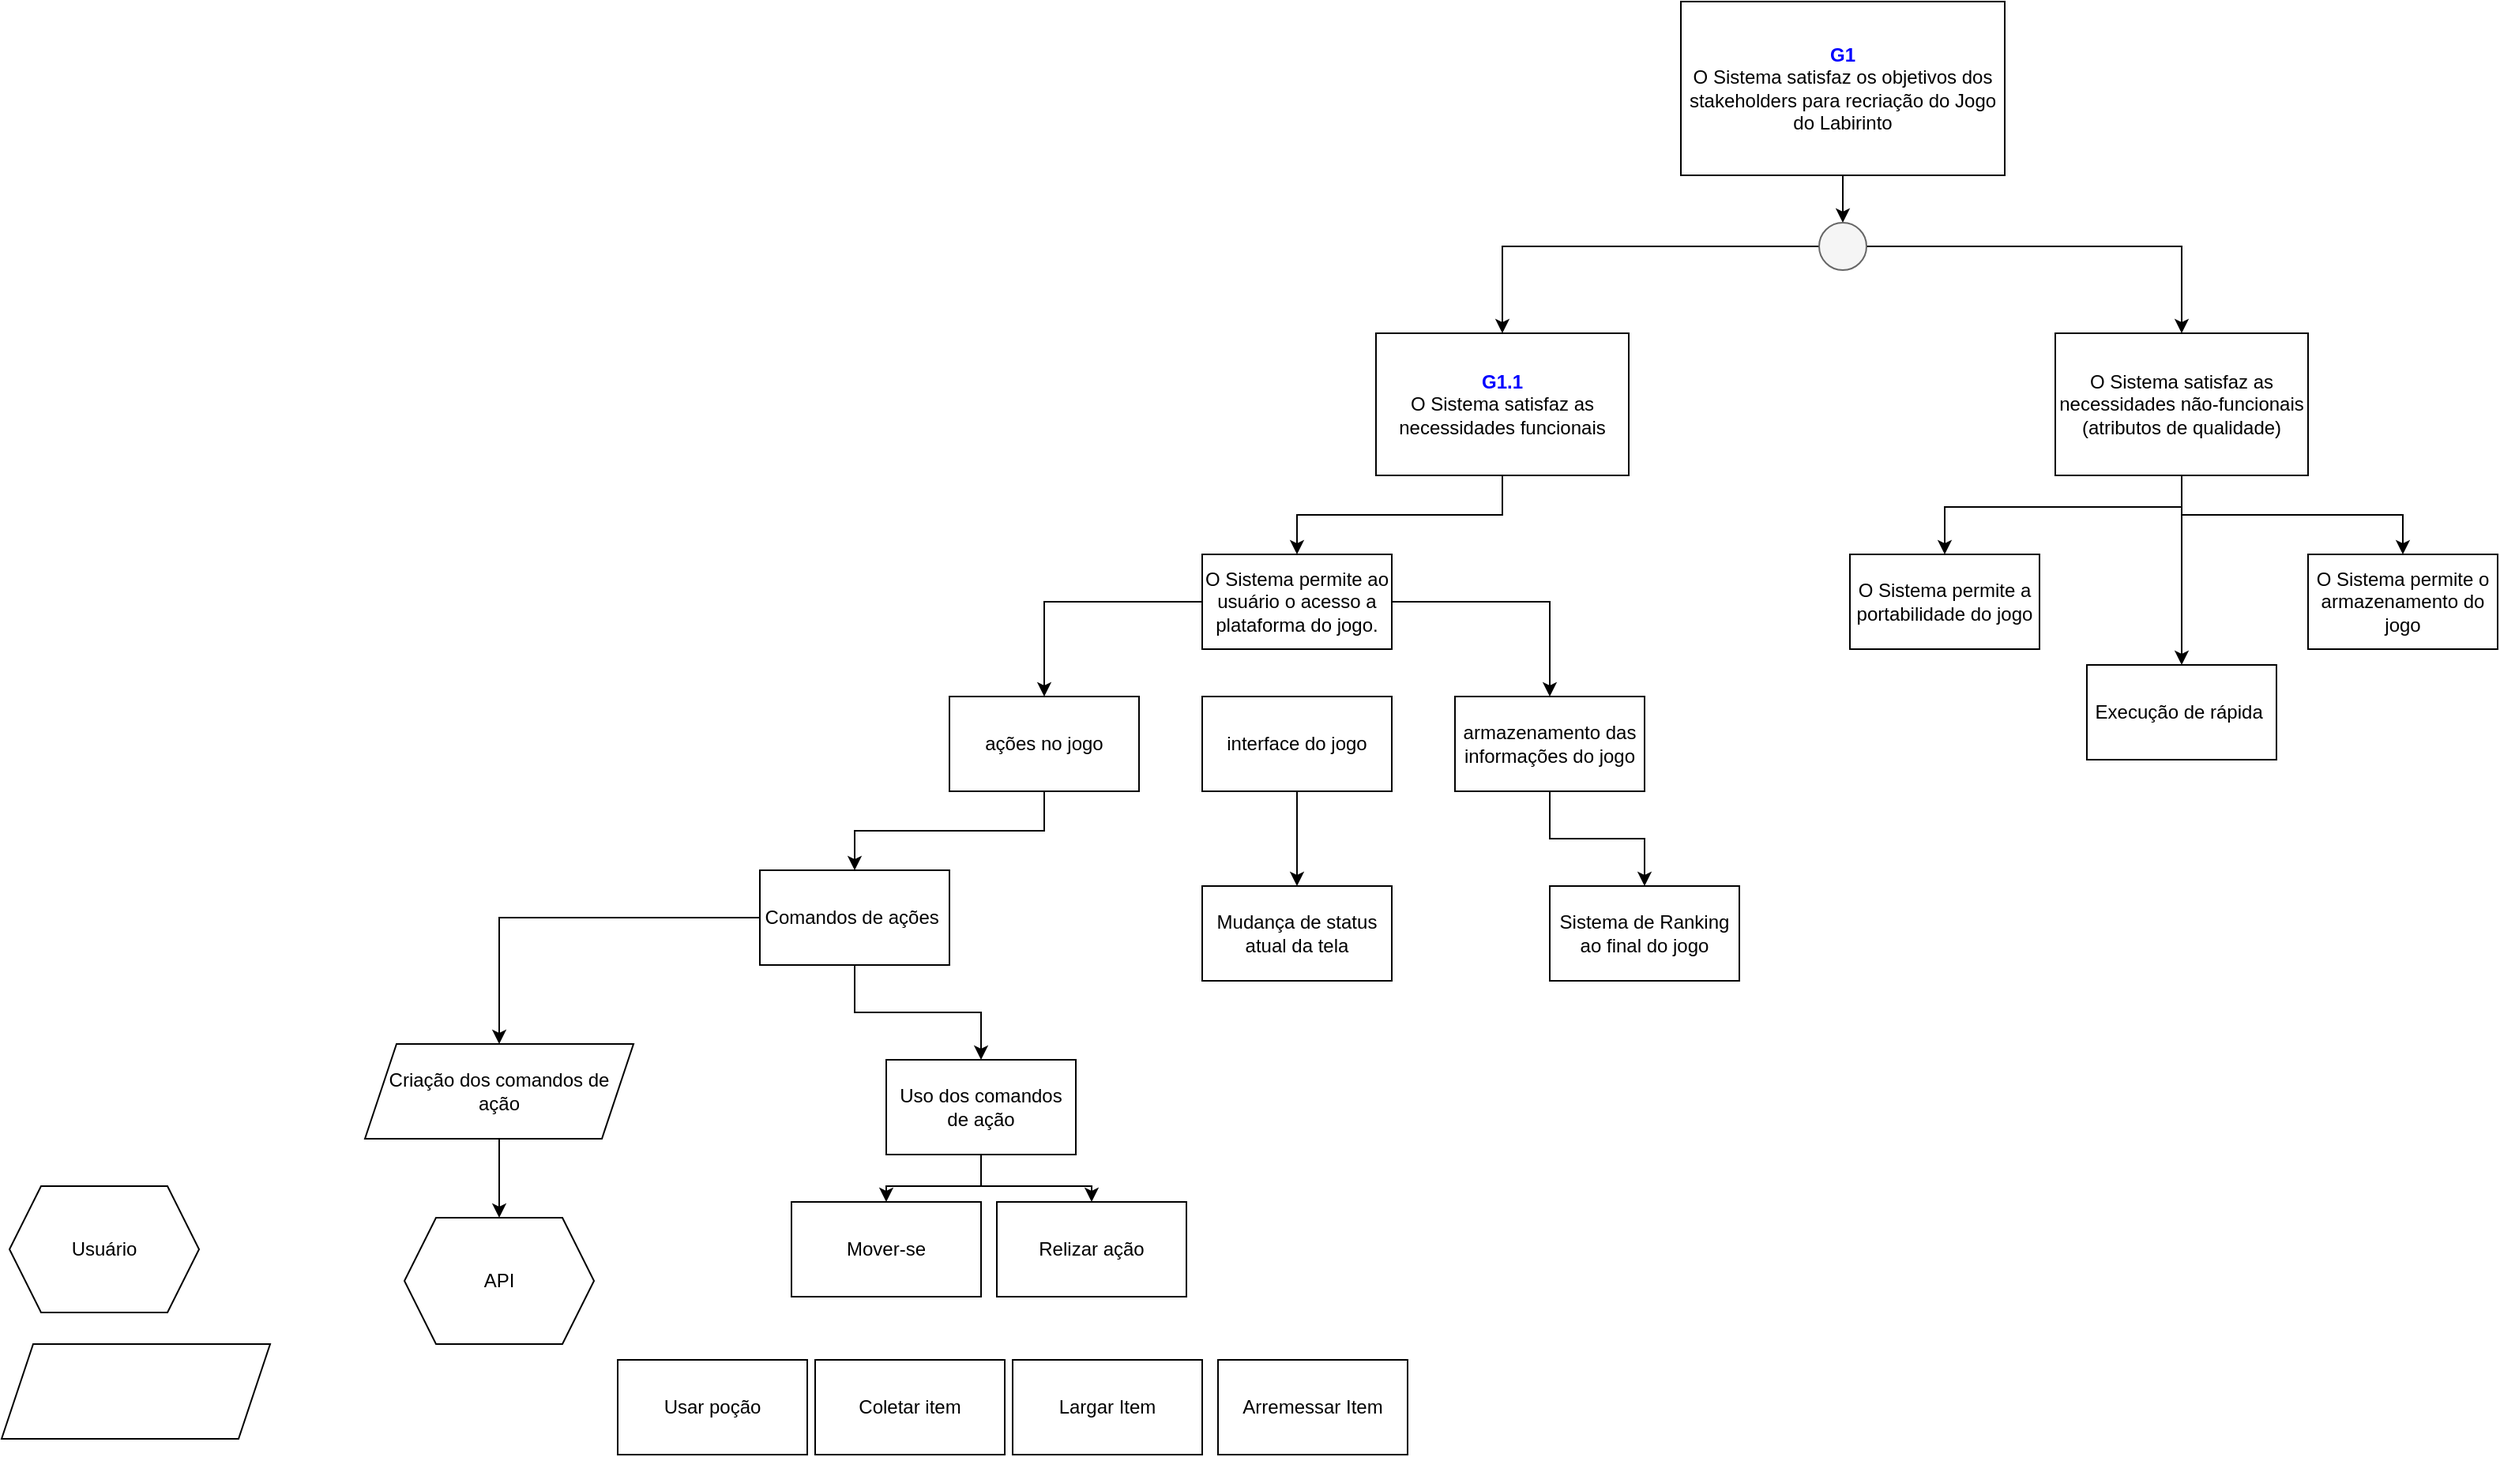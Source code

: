<mxfile version="16.6.4" type="github">
  <diagram id="CcLu8pJx7sYRD5yKEzLu" name="Page-1">
    <mxGraphModel dx="2231" dy="764" grid="1" gridSize="10" guides="1" tooltips="1" connect="1" arrows="1" fold="1" page="1" pageScale="1" pageWidth="850" pageHeight="1100" math="0" shadow="0">
      <root>
        <mxCell id="0" />
        <mxCell id="1" parent="0" />
        <mxCell id="hRmUiVgqd-fP8M-4zKgl-9" value="" style="edgeStyle=orthogonalEdgeStyle;rounded=0;orthogonalLoop=1;jettySize=auto;html=1;" parent="1" source="hRmUiVgqd-fP8M-4zKgl-2" target="hRmUiVgqd-fP8M-4zKgl-7" edge="1">
          <mxGeometry relative="1" as="geometry" />
        </mxCell>
        <mxCell id="hRmUiVgqd-fP8M-4zKgl-2" value="&lt;font color=&quot;#0000ff&quot;&gt;&lt;b&gt;G1&lt;/b&gt;&lt;/font&gt;&lt;br&gt;O Sistema satisfaz os objetivos dos stakeholders para recriação do Jogo do Labirinto" style="rounded=0;whiteSpace=wrap;html=1;" parent="1" vertex="1">
          <mxGeometry x="323" y="10" width="205" height="110" as="geometry" />
        </mxCell>
        <mxCell id="hRmUiVgqd-fP8M-4zKgl-13" style="edgeStyle=orthogonalEdgeStyle;rounded=0;orthogonalLoop=1;jettySize=auto;html=1;" parent="1" source="hRmUiVgqd-fP8M-4zKgl-3" target="hRmUiVgqd-fP8M-4zKgl-12" edge="1">
          <mxGeometry relative="1" as="geometry" />
        </mxCell>
        <mxCell id="hRmUiVgqd-fP8M-4zKgl-3" value="&lt;b&gt;&lt;font color=&quot;#0000ff&quot;&gt;G1.1&lt;/font&gt;&lt;/b&gt;&lt;br&gt;O Sistema satisfaz as necessidades funcionais" style="rounded=0;whiteSpace=wrap;html=1;" parent="1" vertex="1">
          <mxGeometry x="130" y="220" width="160" height="90" as="geometry" />
        </mxCell>
        <mxCell id="hRmUiVgqd-fP8M-4zKgl-16" style="edgeStyle=orthogonalEdgeStyle;rounded=0;orthogonalLoop=1;jettySize=auto;html=1;" parent="1" source="hRmUiVgqd-fP8M-4zKgl-5" target="hRmUiVgqd-fP8M-4zKgl-15" edge="1">
          <mxGeometry relative="1" as="geometry" />
        </mxCell>
        <mxCell id="hRmUiVgqd-fP8M-4zKgl-17" style="edgeStyle=orthogonalEdgeStyle;rounded=0;orthogonalLoop=1;jettySize=auto;html=1;entryX=0.5;entryY=0;entryDx=0;entryDy=0;" parent="1" source="hRmUiVgqd-fP8M-4zKgl-5" target="hRmUiVgqd-fP8M-4zKgl-14" edge="1">
          <mxGeometry relative="1" as="geometry">
            <mxPoint x="580" y="340" as="targetPoint" />
            <Array as="points">
              <mxPoint x="640" y="330" />
              <mxPoint x="490" y="330" />
            </Array>
          </mxGeometry>
        </mxCell>
        <mxCell id="hRmUiVgqd-fP8M-4zKgl-25" style="edgeStyle=orthogonalEdgeStyle;rounded=0;orthogonalLoop=1;jettySize=auto;html=1;fontColor=#0000FF;" parent="1" source="hRmUiVgqd-fP8M-4zKgl-5" target="hRmUiVgqd-fP8M-4zKgl-21" edge="1">
          <mxGeometry relative="1" as="geometry" />
        </mxCell>
        <mxCell id="hRmUiVgqd-fP8M-4zKgl-5" value="O Sistema satisfaz as necessidades não-funcionais (atributos de qualidade)" style="rounded=0;whiteSpace=wrap;html=1;" parent="1" vertex="1">
          <mxGeometry x="560" y="220" width="160" height="90" as="geometry" />
        </mxCell>
        <mxCell id="hRmUiVgqd-fP8M-4zKgl-10" style="edgeStyle=orthogonalEdgeStyle;rounded=0;orthogonalLoop=1;jettySize=auto;html=1;entryX=0.5;entryY=0;entryDx=0;entryDy=0;" parent="1" source="hRmUiVgqd-fP8M-4zKgl-7" target="hRmUiVgqd-fP8M-4zKgl-3" edge="1">
          <mxGeometry relative="1" as="geometry" />
        </mxCell>
        <mxCell id="hRmUiVgqd-fP8M-4zKgl-11" style="edgeStyle=orthogonalEdgeStyle;rounded=0;orthogonalLoop=1;jettySize=auto;html=1;entryX=0.5;entryY=0;entryDx=0;entryDy=0;" parent="1" source="hRmUiVgqd-fP8M-4zKgl-7" target="hRmUiVgqd-fP8M-4zKgl-5" edge="1">
          <mxGeometry relative="1" as="geometry" />
        </mxCell>
        <mxCell id="hRmUiVgqd-fP8M-4zKgl-7" value="" style="ellipse;whiteSpace=wrap;html=1;aspect=fixed;fillColor=#f5f5f5;fontColor=#333333;strokeColor=#666666;" parent="1" vertex="1">
          <mxGeometry x="410.5" y="150" width="30" height="30" as="geometry" />
        </mxCell>
        <mxCell id="hRmUiVgqd-fP8M-4zKgl-23" style="edgeStyle=orthogonalEdgeStyle;rounded=0;orthogonalLoop=1;jettySize=auto;html=1;fontColor=#0000FF;" parent="1" source="hRmUiVgqd-fP8M-4zKgl-12" target="hRmUiVgqd-fP8M-4zKgl-22" edge="1">
          <mxGeometry relative="1" as="geometry" />
        </mxCell>
        <mxCell id="hRmUiVgqd-fP8M-4zKgl-28" style="edgeStyle=orthogonalEdgeStyle;rounded=0;orthogonalLoop=1;jettySize=auto;html=1;fontColor=#000000;" parent="1" source="hRmUiVgqd-fP8M-4zKgl-12" target="hRmUiVgqd-fP8M-4zKgl-27" edge="1">
          <mxGeometry relative="1" as="geometry" />
        </mxCell>
        <mxCell id="hRmUiVgqd-fP8M-4zKgl-12" value="O Sistema permite ao usuário o acesso a plataforma do jogo." style="rounded=0;whiteSpace=wrap;html=1;" parent="1" vertex="1">
          <mxGeometry x="20" y="360" width="120" height="60" as="geometry" />
        </mxCell>
        <mxCell id="hRmUiVgqd-fP8M-4zKgl-14" value="O Sistema permite a portabilidade do jogo" style="rounded=0;whiteSpace=wrap;html=1;" parent="1" vertex="1">
          <mxGeometry x="430" y="360" width="120" height="60" as="geometry" />
        </mxCell>
        <mxCell id="hRmUiVgqd-fP8M-4zKgl-15" value="O Sistema permite o armazenamento do jogo" style="rounded=0;whiteSpace=wrap;html=1;" parent="1" vertex="1">
          <mxGeometry x="720" y="360" width="120" height="60" as="geometry" />
        </mxCell>
        <mxCell id="hRmUiVgqd-fP8M-4zKgl-34" style="edgeStyle=orthogonalEdgeStyle;rounded=0;orthogonalLoop=1;jettySize=auto;html=1;fontColor=#000000;" parent="1" source="hRmUiVgqd-fP8M-4zKgl-19" target="hRmUiVgqd-fP8M-4zKgl-30" edge="1">
          <mxGeometry relative="1" as="geometry" />
        </mxCell>
        <mxCell id="gk21CeRTLY4jMx4OXJq9-3" style="edgeStyle=orthogonalEdgeStyle;rounded=0;orthogonalLoop=1;jettySize=auto;html=1;entryX=0.5;entryY=0;entryDx=0;entryDy=0;" edge="1" parent="1" source="hRmUiVgqd-fP8M-4zKgl-19" target="gk21CeRTLY4jMx4OXJq9-2">
          <mxGeometry relative="1" as="geometry" />
        </mxCell>
        <mxCell id="hRmUiVgqd-fP8M-4zKgl-19" value="Comandos de ações&amp;nbsp;" style="rounded=0;whiteSpace=wrap;html=1;" parent="1" vertex="1">
          <mxGeometry x="-260" y="560" width="120" height="60" as="geometry" />
        </mxCell>
        <mxCell id="hRmUiVgqd-fP8M-4zKgl-20" value="Sistema de Ranking ao final do jogo" style="rounded=0;whiteSpace=wrap;html=1;" parent="1" vertex="1">
          <mxGeometry x="240" y="570" width="120" height="60" as="geometry" />
        </mxCell>
        <mxCell id="hRmUiVgqd-fP8M-4zKgl-21" value="Execução de rápida&amp;nbsp;" style="rounded=0;whiteSpace=wrap;html=1;" parent="1" vertex="1">
          <mxGeometry x="580" y="430" width="120" height="60" as="geometry" />
        </mxCell>
        <mxCell id="hRmUiVgqd-fP8M-4zKgl-24" style="edgeStyle=orthogonalEdgeStyle;rounded=0;orthogonalLoop=1;jettySize=auto;html=1;fontColor=#0000FF;" parent="1" source="hRmUiVgqd-fP8M-4zKgl-22" target="hRmUiVgqd-fP8M-4zKgl-19" edge="1">
          <mxGeometry relative="1" as="geometry" />
        </mxCell>
        <mxCell id="hRmUiVgqd-fP8M-4zKgl-22" value="ações no jogo" style="rounded=0;whiteSpace=wrap;html=1;" parent="1" vertex="1">
          <mxGeometry x="-140" y="450" width="120" height="60" as="geometry" />
        </mxCell>
        <mxCell id="hRmUiVgqd-fP8M-4zKgl-40" style="edgeStyle=orthogonalEdgeStyle;rounded=0;orthogonalLoop=1;jettySize=auto;html=1;fontColor=#000000;" parent="1" source="hRmUiVgqd-fP8M-4zKgl-26" target="hRmUiVgqd-fP8M-4zKgl-39" edge="1">
          <mxGeometry relative="1" as="geometry" />
        </mxCell>
        <mxCell id="hRmUiVgqd-fP8M-4zKgl-26" value="&lt;font color=&quot;#000000&quot;&gt;interface do jogo&lt;/font&gt;" style="rounded=0;whiteSpace=wrap;html=1;fontColor=#0000FF;" parent="1" vertex="1">
          <mxGeometry x="20" y="450" width="120" height="60" as="geometry" />
        </mxCell>
        <mxCell id="hRmUiVgqd-fP8M-4zKgl-29" style="edgeStyle=orthogonalEdgeStyle;rounded=0;orthogonalLoop=1;jettySize=auto;html=1;fontColor=#000000;" parent="1" source="hRmUiVgqd-fP8M-4zKgl-27" target="hRmUiVgqd-fP8M-4zKgl-20" edge="1">
          <mxGeometry relative="1" as="geometry" />
        </mxCell>
        <mxCell id="hRmUiVgqd-fP8M-4zKgl-27" value="&lt;font color=&quot;#000000&quot;&gt;armazenamento das informações do jogo&lt;/font&gt;" style="rounded=0;whiteSpace=wrap;html=1;fontColor=#0000FF;" parent="1" vertex="1">
          <mxGeometry x="180" y="450" width="120" height="60" as="geometry" />
        </mxCell>
        <mxCell id="hRmUiVgqd-fP8M-4zKgl-37" style="edgeStyle=orthogonalEdgeStyle;rounded=0;orthogonalLoop=1;jettySize=auto;html=1;fontColor=#000000;" parent="1" source="hRmUiVgqd-fP8M-4zKgl-30" target="hRmUiVgqd-fP8M-4zKgl-36" edge="1">
          <mxGeometry relative="1" as="geometry" />
        </mxCell>
        <mxCell id="hRmUiVgqd-fP8M-4zKgl-30" value="&lt;font color=&quot;#000000&quot;&gt;Criação dos comandos de ação&lt;/font&gt;" style="shape=parallelogram;perimeter=parallelogramPerimeter;whiteSpace=wrap;html=1;fixedSize=1;fontColor=#0000FF;" parent="1" vertex="1">
          <mxGeometry x="-510" y="670" width="170" height="60" as="geometry" />
        </mxCell>
        <mxCell id="hRmUiVgqd-fP8M-4zKgl-31" value="" style="shape=parallelogram;perimeter=parallelogramPerimeter;whiteSpace=wrap;html=1;fixedSize=1;fontColor=#0000FF;" parent="1" vertex="1">
          <mxGeometry x="-740" y="860" width="170" height="60" as="geometry" />
        </mxCell>
        <mxCell id="hRmUiVgqd-fP8M-4zKgl-35" value="Usuário" style="shape=hexagon;perimeter=hexagonPerimeter2;whiteSpace=wrap;html=1;fixedSize=1;fontColor=#000000;" parent="1" vertex="1">
          <mxGeometry x="-735" y="760" width="120" height="80" as="geometry" />
        </mxCell>
        <mxCell id="hRmUiVgqd-fP8M-4zKgl-36" value="API" style="shape=hexagon;perimeter=hexagonPerimeter2;whiteSpace=wrap;html=1;fixedSize=1;fontColor=#000000;" parent="1" vertex="1">
          <mxGeometry x="-485" y="780" width="120" height="80" as="geometry" />
        </mxCell>
        <mxCell id="hRmUiVgqd-fP8M-4zKgl-39" value="Mudança de status atual da tela" style="rounded=0;whiteSpace=wrap;html=1;" parent="1" vertex="1">
          <mxGeometry x="20" y="570" width="120" height="60" as="geometry" />
        </mxCell>
        <mxCell id="gk21CeRTLY4jMx4OXJq9-10" style="edgeStyle=orthogonalEdgeStyle;rounded=0;orthogonalLoop=1;jettySize=auto;html=1;entryX=0.5;entryY=0;entryDx=0;entryDy=0;" edge="1" parent="1" source="gk21CeRTLY4jMx4OXJq9-2" target="gk21CeRTLY4jMx4OXJq9-4">
          <mxGeometry relative="1" as="geometry" />
        </mxCell>
        <mxCell id="gk21CeRTLY4jMx4OXJq9-11" style="edgeStyle=orthogonalEdgeStyle;rounded=0;orthogonalLoop=1;jettySize=auto;html=1;exitX=0.5;exitY=1;exitDx=0;exitDy=0;entryX=0.5;entryY=0;entryDx=0;entryDy=0;" edge="1" parent="1" source="gk21CeRTLY4jMx4OXJq9-2" target="gk21CeRTLY4jMx4OXJq9-5">
          <mxGeometry relative="1" as="geometry" />
        </mxCell>
        <mxCell id="gk21CeRTLY4jMx4OXJq9-2" value="Uso dos comandos de ação" style="rounded=0;whiteSpace=wrap;html=1;" vertex="1" parent="1">
          <mxGeometry x="-180" y="680" width="120" height="60" as="geometry" />
        </mxCell>
        <mxCell id="gk21CeRTLY4jMx4OXJq9-4" value="Mover-se" style="rounded=0;whiteSpace=wrap;html=1;" vertex="1" parent="1">
          <mxGeometry x="-240" y="770" width="120" height="60" as="geometry" />
        </mxCell>
        <mxCell id="gk21CeRTLY4jMx4OXJq9-5" value="Relizar ação" style="rounded=0;whiteSpace=wrap;html=1;" vertex="1" parent="1">
          <mxGeometry x="-110" y="770" width="120" height="60" as="geometry" />
        </mxCell>
        <mxCell id="gk21CeRTLY4jMx4OXJq9-6" value="Usar poção" style="rounded=0;whiteSpace=wrap;html=1;" vertex="1" parent="1">
          <mxGeometry x="-350" y="870" width="120" height="60" as="geometry" />
        </mxCell>
        <mxCell id="gk21CeRTLY4jMx4OXJq9-7" value="Coletar item" style="rounded=0;whiteSpace=wrap;html=1;" vertex="1" parent="1">
          <mxGeometry x="-225" y="870" width="120" height="60" as="geometry" />
        </mxCell>
        <mxCell id="gk21CeRTLY4jMx4OXJq9-8" value="Largar Item" style="rounded=0;whiteSpace=wrap;html=1;" vertex="1" parent="1">
          <mxGeometry x="-100" y="870" width="120" height="60" as="geometry" />
        </mxCell>
        <mxCell id="gk21CeRTLY4jMx4OXJq9-9" value="Arremessar Item" style="rounded=0;whiteSpace=wrap;html=1;" vertex="1" parent="1">
          <mxGeometry x="30" y="870" width="120" height="60" as="geometry" />
        </mxCell>
      </root>
    </mxGraphModel>
  </diagram>
</mxfile>
